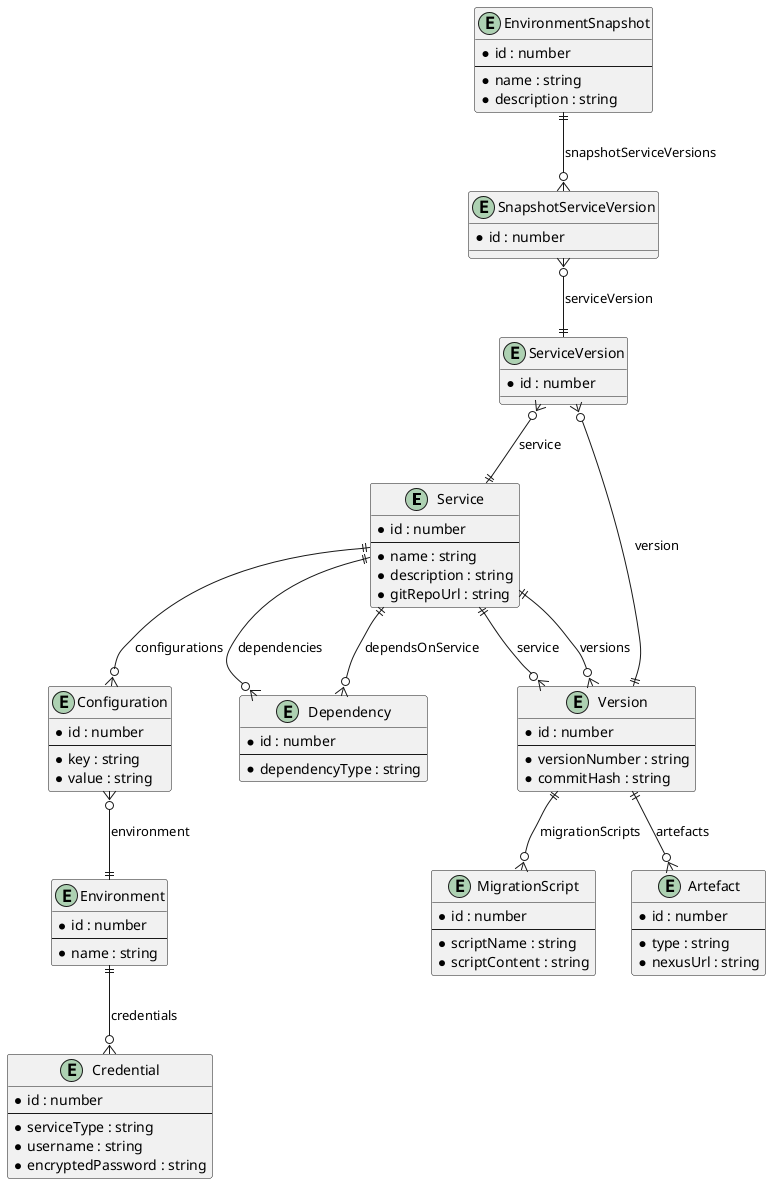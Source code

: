 @startuml
entity Service {
  * id : number
  --
  * name : string
  * description : string
  * gitRepoUrl : string
}

entity Version {
  * id : number
  --
  * versionNumber : string
  * commitHash : string
}

entity Artefact {
  * id : number
  --
  * type : string
  * nexusUrl : string
}

entity MigrationScript {
  * id : number
  --
  * scriptName : string
  * scriptContent : string
}

entity Configuration {
  * id : number
  --
  * key : string
  * value : string
}

entity Environment {
  * id : number
  --
  * name : string
}

entity Dependency {
  * id : number
  --
  * dependencyType : string
}

entity Credential {
  * id : number
  --
  * serviceType : string
  * username : string
  * encryptedPassword : string
}

entity EnvironmentSnapshot {
  * id : number
  --
  * name : string
  * description : string
}

entity ServiceVersion {
  * id : number
}

entity SnapshotServiceVersion {
  * id : number
}

' Relations
Service ||--o{ Version : versions
Version }o--|| Service : service

Version ||--o{ Artefact : artefacts
Version ||--o{ MigrationScript : migrationScripts

Service ||--o{ Configuration : configurations
Configuration }o--|| Environment : environment

Service ||--o{ Dependency : dependencies
Dependency }o--|| Service : dependsOnService

Environment ||--o{ Credential : credentials

EnvironmentSnapshot ||--o{ SnapshotServiceVersion : snapshotServiceVersions
SnapshotServiceVersion }o--|| ServiceVersion : serviceVersion
ServiceVersion }o--|| Service : service
ServiceVersion }o--|| Version : version
@enduml
